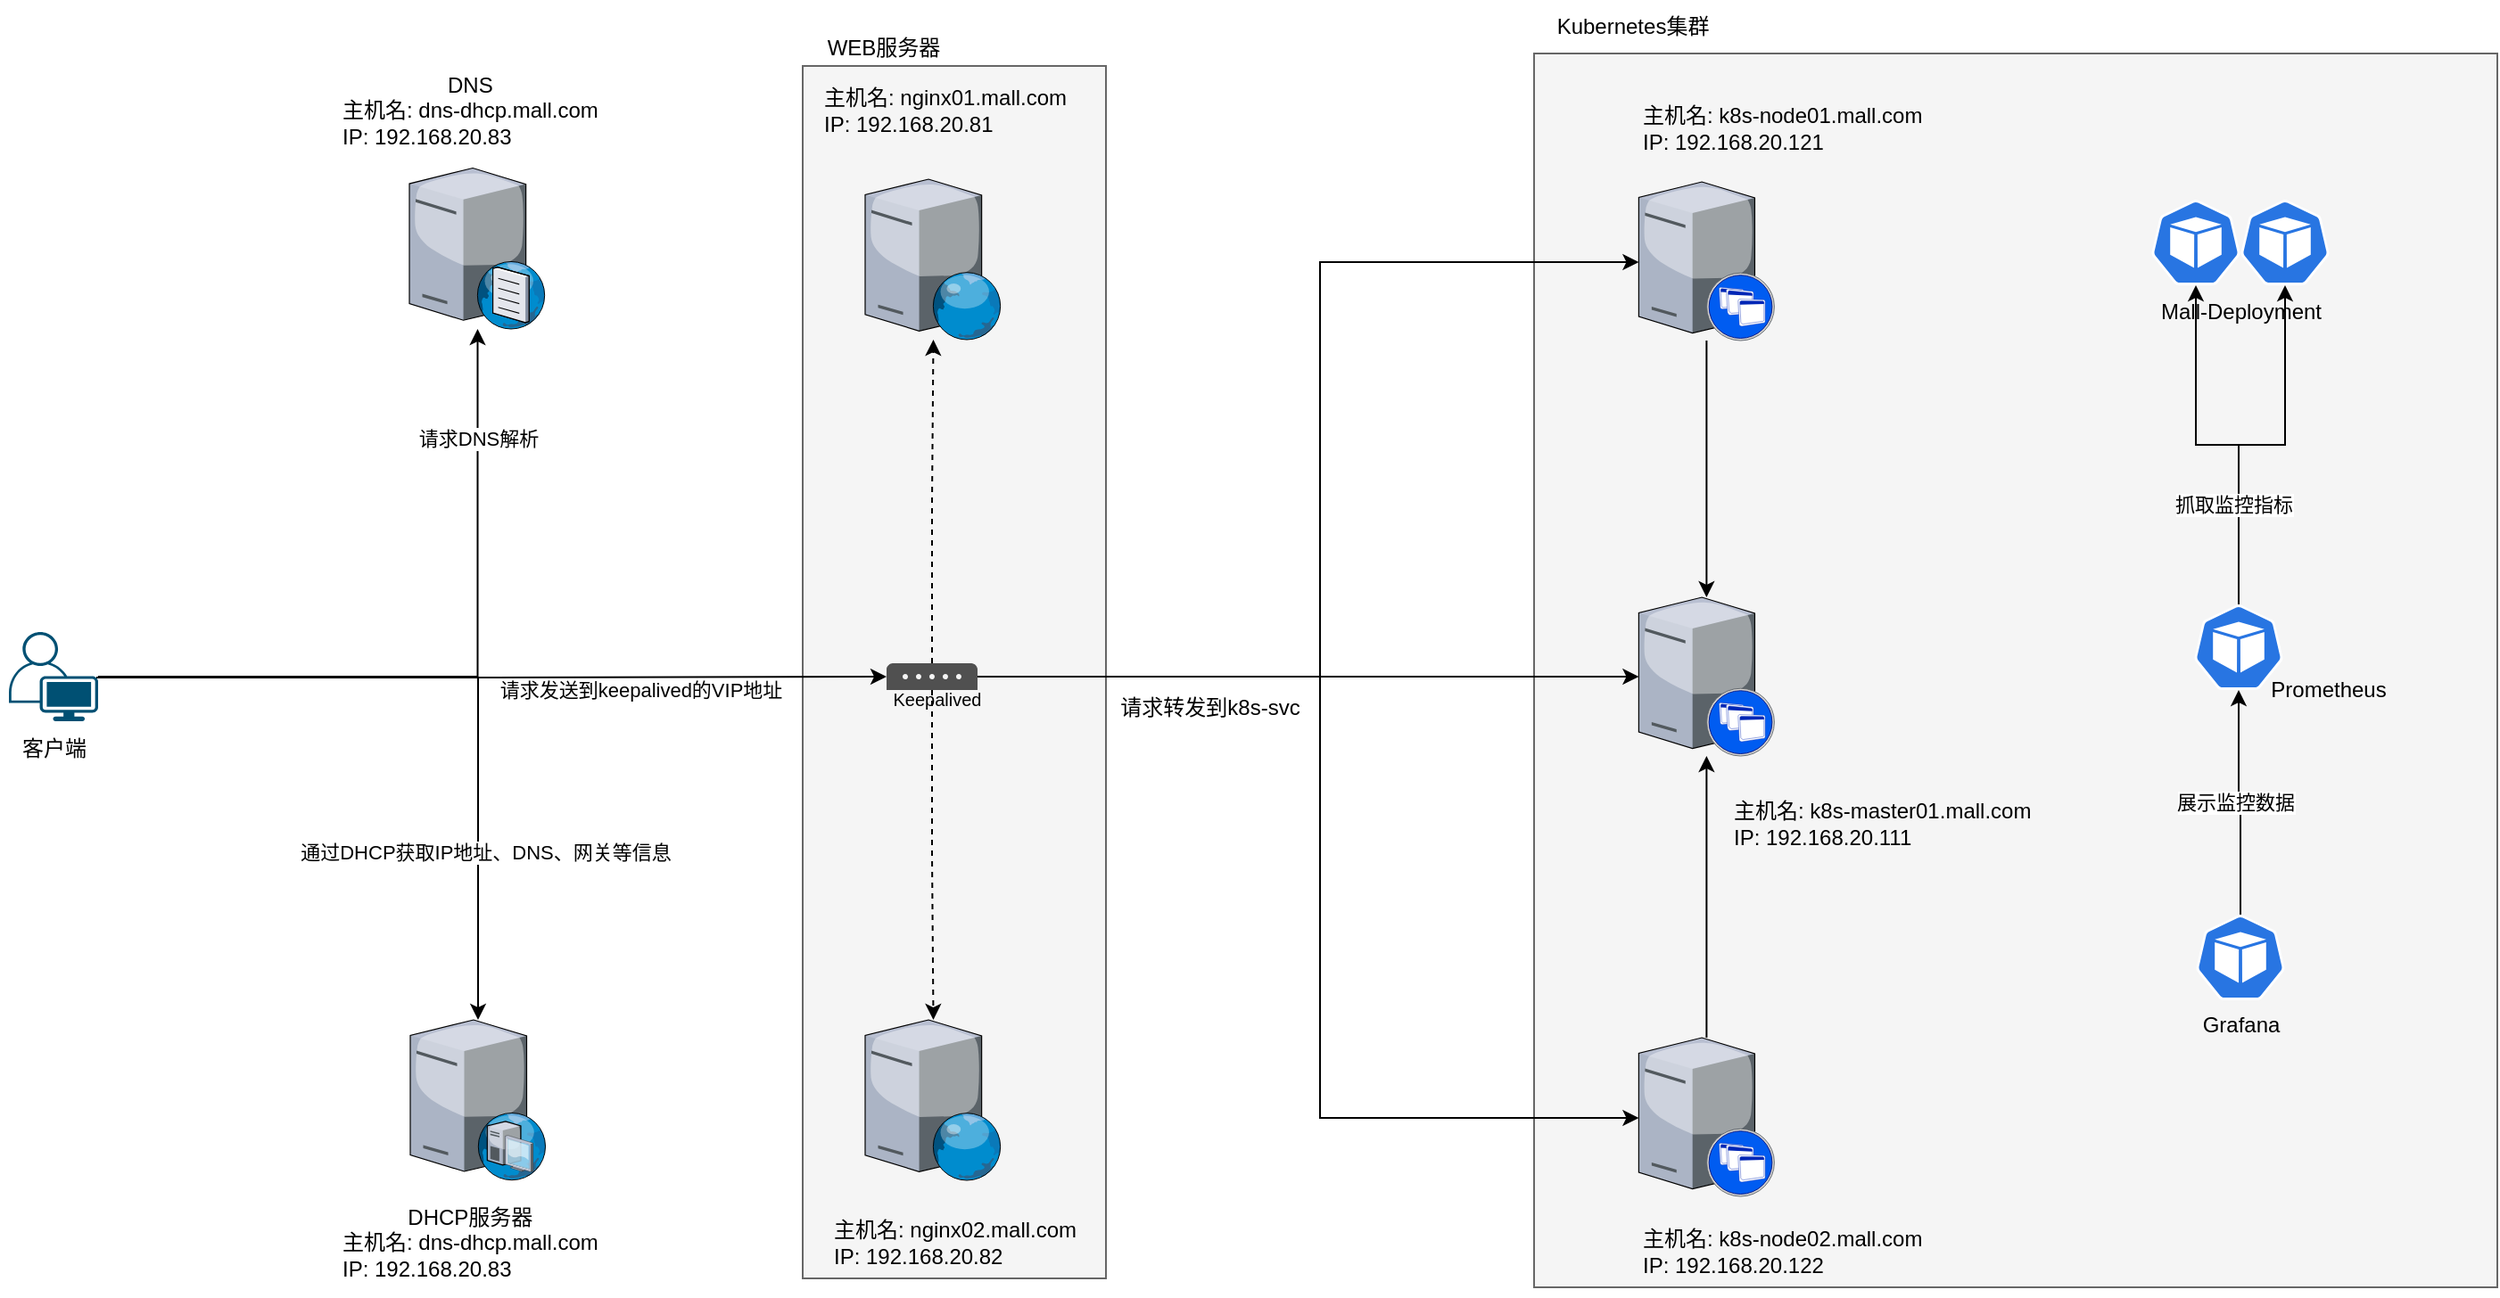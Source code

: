 <mxfile version="26.2.9">
  <diagram name="第 1 页" id="hsgv7myzvoSu3sDjRQEK">
    <mxGraphModel dx="1450" dy="983" grid="1" gridSize="10" guides="1" tooltips="1" connect="1" arrows="1" fold="1" page="1" pageScale="1" pageWidth="827" pageHeight="1169" math="0" shadow="0">
      <root>
        <mxCell id="0" />
        <mxCell id="1" parent="0" />
        <mxCell id="jp0kO5IZLnnAff3FtfDi-16" value="" style="group" parent="1" vertex="1" connectable="0">
          <mxGeometry x="40" y="522.5" width="60" height="80" as="geometry" />
        </mxCell>
        <mxCell id="jp0kO5IZLnnAff3FtfDi-14" value="" style="points=[[0.35,0,0],[0.98,0.51,0],[1,0.71,0],[0.67,1,0],[0,0.795,0],[0,0.65,0]];verticalLabelPosition=bottom;sketch=0;html=1;verticalAlign=top;aspect=fixed;align=center;pointerEvents=1;shape=mxgraph.cisco19.user;fillColor=#005073;strokeColor=none;" parent="jp0kO5IZLnnAff3FtfDi-16" vertex="1">
          <mxGeometry x="5" width="50" height="50" as="geometry" />
        </mxCell>
        <mxCell id="jp0kO5IZLnnAff3FtfDi-15" value="客户端" style="text;html=1;align=center;verticalAlign=middle;resizable=0;points=[];autosize=1;strokeColor=none;fillColor=none;" parent="jp0kO5IZLnnAff3FtfDi-16" vertex="1">
          <mxGeometry y="50" width="60" height="30" as="geometry" />
        </mxCell>
        <mxCell id="jp0kO5IZLnnAff3FtfDi-34" style="edgeStyle=orthogonalEdgeStyle;rounded=0;orthogonalLoop=1;jettySize=auto;html=1;" parent="1" source="jp0kO5IZLnnAff3FtfDi-14" target="jp0kO5IZLnnAff3FtfDi-39" edge="1">
          <mxGeometry relative="1" as="geometry">
            <mxPoint x="301.692" y="390.032" as="targetPoint" />
          </mxGeometry>
        </mxCell>
        <mxCell id="jp0kO5IZLnnAff3FtfDi-43" value="请求DNS解析" style="edgeLabel;html=1;align=center;verticalAlign=middle;resizable=0;points=[];" parent="jp0kO5IZLnnAff3FtfDi-34" vertex="1" connectable="0">
          <mxGeometry x="0.702" relative="1" as="geometry">
            <mxPoint as="offset" />
          </mxGeometry>
        </mxCell>
        <mxCell id="jp0kO5IZLnnAff3FtfDi-41" style="edgeStyle=orthogonalEdgeStyle;rounded=0;orthogonalLoop=1;jettySize=auto;html=1;exitX=0.98;exitY=0.51;exitDx=0;exitDy=0;exitPerimeter=0;" parent="1" source="jp0kO5IZLnnAff3FtfDi-14" target="jp0kO5IZLnnAff3FtfDi-38" edge="1">
          <mxGeometry relative="1" as="geometry" />
        </mxCell>
        <mxCell id="jp0kO5IZLnnAff3FtfDi-44" value="通过DHCP获取IP地址、DNS、网关等信息" style="edgeLabel;html=1;align=center;verticalAlign=middle;resizable=0;points=[];" parent="jp0kO5IZLnnAff3FtfDi-41" vertex="1" connectable="0">
          <mxGeometry x="0.534" y="4" relative="1" as="geometry">
            <mxPoint as="offset" />
          </mxGeometry>
        </mxCell>
        <mxCell id="jp0kO5IZLnnAff3FtfDi-49" value="" style="group" parent="1" vertex="1" connectable="0">
          <mxGeometry x="230" y="210" width="550" height="680" as="geometry" />
        </mxCell>
        <mxCell id="jp0kO5IZLnnAff3FtfDi-65" value="" style="group" parent="jp0kO5IZLnnAff3FtfDi-49" vertex="1" connectable="0">
          <mxGeometry x="260" y="-30" width="170" height="710" as="geometry" />
        </mxCell>
        <mxCell id="jp0kO5IZLnnAff3FtfDi-62" value="&lt;div&gt;&lt;span style=&quot;background-color: transparent; color: light-dark(rgb(0, 0, 0), rgb(255, 255, 255));&quot;&gt;WEB服务器&lt;/span&gt;&lt;/div&gt;&lt;span style=&quot;text-align: left;&quot;&gt;&lt;/span&gt;" style="text;html=1;align=center;verticalAlign=middle;resizable=0;points=[];autosize=1;strokeColor=none;fillColor=none;" parent="jp0kO5IZLnnAff3FtfDi-65" vertex="1">
          <mxGeometry width="90" height="30" as="geometry" />
        </mxCell>
        <mxCell id="jp0kO5IZLnnAff3FtfDi-59" value="" style="whiteSpace=wrap;html=1;fillColor=#f5f5f5;fontColor=#333333;strokeColor=#666666;" parent="jp0kO5IZLnnAff3FtfDi-65" vertex="1">
          <mxGeometry y="25" width="170" height="680" as="geometry" />
        </mxCell>
        <mxCell id="jp0kO5IZLnnAff3FtfDi-3" value="" style="group" parent="jp0kO5IZLnnAff3FtfDi-49" vertex="1" connectable="0">
          <mxGeometry x="295" y="58.5" width="118.25" height="123" as="geometry" />
        </mxCell>
        <object label="" nginx01="" id="jp0kO5IZLnnAff3FtfDi-1">
          <mxCell style="verticalLabelPosition=bottom;sketch=0;aspect=fixed;html=1;verticalAlign=top;strokeColor=none;align=center;outlineConnect=0;shape=mxgraph.citrix.web_server;" parent="jp0kO5IZLnnAff3FtfDi-3" vertex="1">
            <mxGeometry width="76.5" height="90" as="geometry" />
          </mxCell>
        </object>
        <mxCell id="jp0kO5IZLnnAff3FtfDi-2" value="&lt;div style=&quot;text-align: center;&quot;&gt;&lt;span style=&quot;background-color: transparent; color: light-dark(rgb(0, 0, 0), rgb(255, 255, 255)); text-align: left;&quot;&gt;主机名: nginx01.mall.com&lt;/span&gt;&lt;br&gt;&lt;/div&gt;&lt;div&gt;IP: 192.168.20.81&lt;/div&gt;" style="text;html=1;align=left;verticalAlign=middle;resizable=0;points=[];autosize=1;strokeColor=none;fillColor=none;" parent="jp0kO5IZLnnAff3FtfDi-49" vertex="1">
          <mxGeometry x="270" width="160" height="40" as="geometry" />
        </mxCell>
        <mxCell id="jp0kO5IZLnnAff3FtfDi-48" value="" style="group" parent="jp0kO5IZLnnAff3FtfDi-49" vertex="1" connectable="0">
          <mxGeometry width="170" height="142.5" as="geometry" />
        </mxCell>
        <mxCell id="jp0kO5IZLnnAff3FtfDi-39" value="" style="verticalLabelPosition=bottom;sketch=0;aspect=fixed;html=1;verticalAlign=top;strokeColor=none;align=center;outlineConnect=0;shape=mxgraph.citrix.dns_server;" parent="jp0kO5IZLnnAff3FtfDi-48" vertex="1">
          <mxGeometry x="39.5" y="50" width="76.5" height="92.5" as="geometry" />
        </mxCell>
        <mxCell id="jp0kO5IZLnnAff3FtfDi-40" value="&lt;div style=&quot;text-align: center;&quot;&gt;&lt;span style=&quot;background-color: transparent; color: light-dark(rgb(0, 0, 0), rgb(255, 255, 255));&quot;&gt;DNS&lt;/span&gt;&lt;/div&gt;主机名: dns-dhcp.mall.com&lt;div&gt;IP: 192.168.20.83&lt;br&gt;&lt;/div&gt;" style="text;html=1;align=left;verticalAlign=middle;resizable=0;points=[];autosize=1;strokeColor=none;fillColor=none;" parent="jp0kO5IZLnnAff3FtfDi-48" vertex="1">
          <mxGeometry y="-10" width="170" height="60" as="geometry" />
        </mxCell>
        <mxCell id="jp0kO5IZLnnAff3FtfDi-33" value="&lt;font style=&quot;font-size: 10px;&quot;&gt;Keepalived&lt;/font&gt;" style="text;html=1;align=center;verticalAlign=middle;resizable=0;points=[];autosize=1;strokeColor=none;fillColor=none;fontColor=default;fontFamily=Helvetica;textDirection=ltr;" parent="jp0kO5IZLnnAff3FtfDi-49" vertex="1">
          <mxGeometry x="310" y="330" width="50" height="40" as="geometry" />
        </mxCell>
        <mxCell id="jp0kO5IZLnnAff3FtfDi-77" value="请求转发到k8s-svc" style="text;html=1;align=center;verticalAlign=middle;resizable=0;points=[];autosize=1;strokeColor=none;fillColor=none;" parent="jp0kO5IZLnnAff3FtfDi-49" vertex="1">
          <mxGeometry x="428" y="340" width="120" height="30" as="geometry" />
        </mxCell>
        <mxCell id="jp0kO5IZLnnAff3FtfDi-51" value="" style="group" parent="1" vertex="1" connectable="0">
          <mxGeometry x="230" y="740" width="413.25" height="155" as="geometry" />
        </mxCell>
        <mxCell id="jp0kO5IZLnnAff3FtfDi-4" value="" style="group" parent="jp0kO5IZLnnAff3FtfDi-51" vertex="1" connectable="0">
          <mxGeometry x="295" width="118.25" height="155" as="geometry" />
        </mxCell>
        <object label="" nginx01="" id="jp0kO5IZLnnAff3FtfDi-5">
          <mxCell style="verticalLabelPosition=bottom;sketch=0;aspect=fixed;html=1;verticalAlign=top;strokeColor=none;align=center;outlineConnect=0;shape=mxgraph.citrix.web_server;" parent="jp0kO5IZLnnAff3FtfDi-4" vertex="1">
            <mxGeometry width="76.5" height="90" as="geometry" />
          </mxCell>
        </object>
        <mxCell id="jp0kO5IZLnnAff3FtfDi-6" value="&lt;div&gt;&lt;span style=&quot;text-align: left; background-color: transparent; color: light-dark(rgb(0, 0, 0), rgb(255, 255, 255));&quot;&gt;主机名: nginx02.mall.com&lt;/span&gt;&lt;br&gt;&lt;/div&gt;&lt;div style=&quot;text-align: left;&quot;&gt;IP: 192.168.20.82&lt;/div&gt;" style="text;html=1;align=center;verticalAlign=middle;resizable=0;points=[];autosize=1;strokeColor=none;fillColor=none;" parent="jp0kO5IZLnnAff3FtfDi-4" vertex="1">
          <mxGeometry x="-29.75" y="105" width="160" height="40" as="geometry" />
        </mxCell>
        <mxCell id="jp0kO5IZLnnAff3FtfDi-50" value="" style="group" parent="jp0kO5IZLnnAff3FtfDi-51" vertex="1" connectable="0">
          <mxGeometry width="170" height="155" as="geometry" />
        </mxCell>
        <mxCell id="jp0kO5IZLnnAff3FtfDi-38" value="" style="verticalLabelPosition=bottom;sketch=0;aspect=fixed;html=1;verticalAlign=top;strokeColor=none;align=center;outlineConnect=0;shape=mxgraph.citrix.dhcp_server;" parent="jp0kO5IZLnnAff3FtfDi-50" vertex="1">
          <mxGeometry x="40" width="76" height="90" as="geometry" />
        </mxCell>
        <mxCell id="jp0kO5IZLnnAff3FtfDi-42" value="&lt;div style=&quot;text-align: center;&quot;&gt;&lt;span style=&quot;background-color: transparent; color: light-dark(rgb(0, 0, 0), rgb(255, 255, 255));&quot;&gt;DHCP服务器&lt;/span&gt;&lt;/div&gt;&lt;div style=&quot;text-align: center;&quot;&gt;&lt;span style=&quot;background-color: transparent; color: light-dark(rgb(0, 0, 0), rgb(255, 255, 255));&quot;&gt;主机名: dns-dhcp.mall.com&lt;/span&gt;&lt;/div&gt;&lt;div&gt;IP: 192.168.20.83&lt;/div&gt;" style="text;html=1;align=left;verticalAlign=middle;resizable=0;points=[];autosize=1;strokeColor=none;fillColor=none;" parent="jp0kO5IZLnnAff3FtfDi-50" vertex="1">
          <mxGeometry y="95" width="170" height="60" as="geometry" />
        </mxCell>
        <mxCell id="jp0kO5IZLnnAff3FtfDi-24" value="" style="sketch=0;pointerEvents=1;shadow=0;dashed=0;html=1;strokeColor=none;fillColor=#505050;labelPosition=center;verticalLabelPosition=bottom;verticalAlign=top;outlineConnect=0;align=center;shape=mxgraph.office.communications.voip_gateway;" parent="1" vertex="1">
          <mxGeometry x="537" y="540" width="51" height="15" as="geometry" />
        </mxCell>
        <mxCell id="jp0kO5IZLnnAff3FtfDi-37" style="edgeStyle=orthogonalEdgeStyle;rounded=0;orthogonalLoop=1;jettySize=auto;html=1;exitX=0.98;exitY=0.51;exitDx=0;exitDy=0;exitPerimeter=0;" parent="1" source="jp0kO5IZLnnAff3FtfDi-14" target="jp0kO5IZLnnAff3FtfDi-24" edge="1">
          <mxGeometry relative="1" as="geometry" />
        </mxCell>
        <mxCell id="jp0kO5IZLnnAff3FtfDi-47" value="请求发送到keepalived的VIP地址" style="edgeLabel;html=1;align=center;verticalAlign=middle;resizable=0;points=[];" parent="jp0kO5IZLnnAff3FtfDi-37" vertex="1" connectable="0">
          <mxGeometry x="0.144" y="-1" relative="1" as="geometry">
            <mxPoint x="52" y="6" as="offset" />
          </mxGeometry>
        </mxCell>
        <mxCell id="jp0kO5IZLnnAff3FtfDi-27" style="edgeStyle=orthogonalEdgeStyle;rounded=0;orthogonalLoop=1;jettySize=auto;html=1;dashed=1;" parent="1" source="jp0kO5IZLnnAff3FtfDi-24" target="jp0kO5IZLnnAff3FtfDi-1" edge="1">
          <mxGeometry relative="1" as="geometry" />
        </mxCell>
        <mxCell id="jp0kO5IZLnnAff3FtfDi-29" style="edgeStyle=orthogonalEdgeStyle;rounded=0;orthogonalLoop=1;jettySize=auto;html=1;strokeColor=default;dashed=1;" parent="1" source="jp0kO5IZLnnAff3FtfDi-24" target="jp0kO5IZLnnAff3FtfDi-5" edge="1">
          <mxGeometry relative="1" as="geometry">
            <mxPoint x="563.3" y="555" as="targetPoint" />
          </mxGeometry>
        </mxCell>
        <mxCell id="jp0kO5IZLnnAff3FtfDi-76" value="" style="group" parent="1" vertex="1" connectable="0">
          <mxGeometry x="900" y="168" width="540" height="722" as="geometry" />
        </mxCell>
        <mxCell id="jp0kO5IZLnnAff3FtfDi-57" value="" style="whiteSpace=wrap;html=1;fillColor=#f5f5f5;fontColor=#333333;strokeColor=#666666;" parent="jp0kO5IZLnnAff3FtfDi-76" vertex="1">
          <mxGeometry y="30" width="540" height="692" as="geometry" />
        </mxCell>
        <mxCell id="jp0kO5IZLnnAff3FtfDi-68" style="edgeStyle=orthogonalEdgeStyle;rounded=0;orthogonalLoop=1;jettySize=auto;html=1;" parent="jp0kO5IZLnnAff3FtfDi-76" source="jp0kO5IZLnnAff3FtfDi-52" target="jp0kO5IZLnnAff3FtfDi-53" edge="1">
          <mxGeometry relative="1" as="geometry" />
        </mxCell>
        <mxCell id="jp0kO5IZLnnAff3FtfDi-52" value="" style="verticalLabelPosition=bottom;sketch=0;aspect=fixed;html=1;verticalAlign=top;strokeColor=none;align=center;outlineConnect=0;shape=mxgraph.citrix.xenapp_server;" parent="jp0kO5IZLnnAff3FtfDi-76" vertex="1">
          <mxGeometry x="58.696" y="102" width="76" height="89" as="geometry" />
        </mxCell>
        <mxCell id="jp0kO5IZLnnAff3FtfDi-53" value="" style="verticalLabelPosition=bottom;sketch=0;aspect=fixed;html=1;verticalAlign=top;strokeColor=none;align=center;outlineConnect=0;shape=mxgraph.citrix.xenapp_server;" parent="jp0kO5IZLnnAff3FtfDi-76" vertex="1">
          <mxGeometry x="58.696" y="335" width="76" height="89" as="geometry" />
        </mxCell>
        <mxCell id="jp0kO5IZLnnAff3FtfDi-69" style="edgeStyle=orthogonalEdgeStyle;rounded=0;orthogonalLoop=1;jettySize=auto;html=1;" parent="jp0kO5IZLnnAff3FtfDi-76" source="jp0kO5IZLnnAff3FtfDi-54" target="jp0kO5IZLnnAff3FtfDi-53" edge="1">
          <mxGeometry relative="1" as="geometry" />
        </mxCell>
        <mxCell id="jp0kO5IZLnnAff3FtfDi-54" value="" style="verticalLabelPosition=bottom;sketch=0;aspect=fixed;html=1;verticalAlign=top;strokeColor=none;align=center;outlineConnect=0;shape=mxgraph.citrix.xenapp_server;" parent="jp0kO5IZLnnAff3FtfDi-76" vertex="1">
          <mxGeometry x="58.696" y="582" width="76" height="89" as="geometry" />
        </mxCell>
        <mxCell id="jp0kO5IZLnnAff3FtfDi-55" value="&lt;div style=&quot;text-align: center;&quot;&gt;&lt;span style=&quot;background-color: transparent; color: light-dark(rgb(0, 0, 0), rgb(255, 255, 255)); text-align: left;&quot;&gt;主机名: k8s-node01.mall.com&lt;/span&gt;&lt;br&gt;&lt;/div&gt;&lt;div&gt;IP: 192.168.20.121&lt;/div&gt;" style="text;html=1;align=left;verticalAlign=middle;resizable=0;points=[];autosize=1;strokeColor=none;fillColor=none;" parent="jp0kO5IZLnnAff3FtfDi-76" vertex="1">
          <mxGeometry x="58.696" y="52" width="180" height="40" as="geometry" />
        </mxCell>
        <mxCell id="jp0kO5IZLnnAff3FtfDi-56" value="&lt;div style=&quot;text-align: center;&quot;&gt;&lt;span style=&quot;background-color: transparent; color: light-dark(rgb(0, 0, 0), rgb(255, 255, 255)); text-align: left;&quot;&gt;主机名: k8s-master01.mall.com&lt;/span&gt;&lt;br&gt;&lt;/div&gt;&lt;div&gt;IP: 192.168.20.111&lt;/div&gt;" style="text;html=1;align=left;verticalAlign=middle;resizable=0;points=[];autosize=1;strokeColor=none;fillColor=none;" parent="jp0kO5IZLnnAff3FtfDi-76" vertex="1">
          <mxGeometry x="109.998" y="442" width="190" height="40" as="geometry" />
        </mxCell>
        <mxCell id="jp0kO5IZLnnAff3FtfDi-58" value="Kubernetes集群" style="text;html=1;align=center;verticalAlign=middle;resizable=0;points=[];autosize=1;strokeColor=none;fillColor=none;" parent="jp0kO5IZLnnAff3FtfDi-76" vertex="1">
          <mxGeometry width="110" height="30" as="geometry" />
        </mxCell>
        <mxCell id="jp0kO5IZLnnAff3FtfDi-67" value="&lt;div style=&quot;text-align: center;&quot;&gt;&lt;span style=&quot;background-color: transparent; color: light-dark(rgb(0, 0, 0), rgb(255, 255, 255)); text-align: left;&quot;&gt;主机名: k8s-node02.mall.com&lt;/span&gt;&lt;br&gt;&lt;/div&gt;&lt;div&gt;IP: 192.168.20.122&lt;/div&gt;" style="text;html=1;align=left;verticalAlign=middle;resizable=0;points=[];autosize=1;strokeColor=none;fillColor=none;" parent="jp0kO5IZLnnAff3FtfDi-76" vertex="1">
          <mxGeometry x="58.696" y="682" width="180" height="40" as="geometry" />
        </mxCell>
        <mxCell id="1cv5DayEHRq4SzB9kq6g-19" value="" style="group" parent="jp0kO5IZLnnAff3FtfDi-76" vertex="1" connectable="0">
          <mxGeometry x="341" y="112" width="110" height="78" as="geometry" />
        </mxCell>
        <mxCell id="1cv5DayEHRq4SzB9kq6g-17" value="" style="group" parent="1cv5DayEHRq4SzB9kq6g-19" vertex="1" connectable="0">
          <mxGeometry x="5" width="100" height="48" as="geometry" />
        </mxCell>
        <mxCell id="1cv5DayEHRq4SzB9kq6g-1" value="" style="aspect=fixed;sketch=0;html=1;dashed=0;whitespace=wrap;verticalLabelPosition=bottom;verticalAlign=top;fillColor=#2875E2;strokeColor=#ffffff;points=[[0.005,0.63,0],[0.1,0.2,0],[0.9,0.2,0],[0.5,0,0],[0.995,0.63,0],[0.72,0.99,0],[0.5,1,0],[0.28,0.99,0]];shape=mxgraph.kubernetes.icon2;prIcon=pod" parent="1cv5DayEHRq4SzB9kq6g-17" vertex="1">
          <mxGeometry width="50" height="48" as="geometry" />
        </mxCell>
        <mxCell id="1cv5DayEHRq4SzB9kq6g-2" value="" style="aspect=fixed;sketch=0;html=1;dashed=0;whitespace=wrap;verticalLabelPosition=bottom;verticalAlign=top;fillColor=#2875E2;strokeColor=#ffffff;points=[[0.005,0.63,0],[0.1,0.2,0],[0.9,0.2,0],[0.5,0,0],[0.995,0.63,0],[0.72,0.99,0],[0.5,1,0],[0.28,0.99,0]];shape=mxgraph.kubernetes.icon2;prIcon=pod" parent="1cv5DayEHRq4SzB9kq6g-17" vertex="1">
          <mxGeometry x="50" width="50" height="48" as="geometry" />
        </mxCell>
        <mxCell id="1cv5DayEHRq4SzB9kq6g-18" value="Mall-Deployment" style="text;html=1;align=center;verticalAlign=middle;resizable=0;points=[];autosize=1;strokeColor=none;fillColor=none;" parent="1cv5DayEHRq4SzB9kq6g-19" vertex="1">
          <mxGeometry y="48" width="110" height="30" as="geometry" />
        </mxCell>
        <mxCell id="Zzz4y3QXrmfWHirczxOL-6" value="" style="group" vertex="1" connectable="0" parent="jp0kO5IZLnnAff3FtfDi-76">
          <mxGeometry x="341" y="512" width="110" height="78" as="geometry" />
        </mxCell>
        <mxCell id="Zzz4y3QXrmfWHirczxOL-7" value="" style="group" vertex="1" connectable="0" parent="Zzz4y3QXrmfWHirczxOL-6">
          <mxGeometry x="5" width="100" height="48" as="geometry" />
        </mxCell>
        <mxCell id="Zzz4y3QXrmfWHirczxOL-9" value="" style="aspect=fixed;sketch=0;html=1;dashed=0;whitespace=wrap;verticalLabelPosition=bottom;verticalAlign=top;fillColor=#2875E2;strokeColor=#ffffff;points=[[0.005,0.63,0],[0.1,0.2,0],[0.9,0.2,0],[0.5,0,0],[0.995,0.63,0],[0.72,0.99,0],[0.5,1,0],[0.28,0.99,0]];shape=mxgraph.kubernetes.icon2;prIcon=pod" vertex="1" parent="Zzz4y3QXrmfWHirczxOL-7">
          <mxGeometry x="25" y="1" width="50" height="48" as="geometry" />
        </mxCell>
        <mxCell id="Zzz4y3QXrmfWHirczxOL-10" value="Grafana" style="text;html=1;align=center;verticalAlign=middle;resizable=0;points=[];autosize=1;strokeColor=none;fillColor=none;" vertex="1" parent="Zzz4y3QXrmfWHirczxOL-6">
          <mxGeometry x="20" y="48" width="70" height="30" as="geometry" />
        </mxCell>
        <mxCell id="Zzz4y3QXrmfWHirczxOL-1" value="" style="group" vertex="1" connectable="0" parent="jp0kO5IZLnnAff3FtfDi-76">
          <mxGeometry x="344" y="339" width="110" height="78" as="geometry" />
        </mxCell>
        <mxCell id="Zzz4y3QXrmfWHirczxOL-2" value="" style="group" vertex="1" connectable="0" parent="Zzz4y3QXrmfWHirczxOL-1">
          <mxGeometry x="5" width="100" height="48" as="geometry" />
        </mxCell>
        <mxCell id="Zzz4y3QXrmfWHirczxOL-4" value="" style="aspect=fixed;sketch=0;html=1;dashed=0;whitespace=wrap;verticalLabelPosition=bottom;verticalAlign=top;fillColor=#2875E2;strokeColor=#ffffff;points=[[0.005,0.63,0],[0.1,0.2,0],[0.9,0.2,0],[0.5,0,0],[0.995,0.63,0],[0.72,0.99,0],[0.5,1,0],[0.28,0.99,0]];shape=mxgraph.kubernetes.icon2;prIcon=pod" vertex="1" parent="Zzz4y3QXrmfWHirczxOL-2">
          <mxGeometry x="21" width="50" height="48" as="geometry" />
        </mxCell>
        <mxCell id="Zzz4y3QXrmfWHirczxOL-11" style="edgeStyle=orthogonalEdgeStyle;rounded=0;orthogonalLoop=1;jettySize=auto;html=1;entryX=0.5;entryY=1;entryDx=0;entryDy=0;entryPerimeter=0;" edge="1" parent="jp0kO5IZLnnAff3FtfDi-76" source="Zzz4y3QXrmfWHirczxOL-4" target="1cv5DayEHRq4SzB9kq6g-1">
          <mxGeometry relative="1" as="geometry" />
        </mxCell>
        <mxCell id="Zzz4y3QXrmfWHirczxOL-12" value="" style="edgeStyle=orthogonalEdgeStyle;rounded=0;orthogonalLoop=1;jettySize=auto;html=1;entryX=0.5;entryY=1;entryDx=0;entryDy=0;entryPerimeter=0;" edge="1" parent="jp0kO5IZLnnAff3FtfDi-76" source="Zzz4y3QXrmfWHirczxOL-9" target="Zzz4y3QXrmfWHirczxOL-4">
          <mxGeometry relative="1" as="geometry" />
        </mxCell>
        <mxCell id="Zzz4y3QXrmfWHirczxOL-15" value="展示监控数据" style="edgeLabel;html=1;align=center;verticalAlign=middle;resizable=0;points=[];" vertex="1" connectable="0" parent="Zzz4y3QXrmfWHirczxOL-12">
          <mxGeometry x="0.016" y="2" relative="1" as="geometry">
            <mxPoint as="offset" />
          </mxGeometry>
        </mxCell>
        <mxCell id="Zzz4y3QXrmfWHirczxOL-13" style="edgeStyle=orthogonalEdgeStyle;rounded=0;orthogonalLoop=1;jettySize=auto;html=1;exitX=0.5;exitY=0;exitDx=0;exitDy=0;exitPerimeter=0;entryX=0.5;entryY=1;entryDx=0;entryDy=0;entryPerimeter=0;" edge="1" parent="jp0kO5IZLnnAff3FtfDi-76" source="Zzz4y3QXrmfWHirczxOL-4" target="1cv5DayEHRq4SzB9kq6g-2">
          <mxGeometry relative="1" as="geometry" />
        </mxCell>
        <mxCell id="Zzz4y3QXrmfWHirczxOL-14" value="抓取监控指标" style="edgeLabel;html=1;align=center;verticalAlign=middle;resizable=0;points=[];" vertex="1" connectable="0" parent="Zzz4y3QXrmfWHirczxOL-13">
          <mxGeometry x="-0.447" y="3" relative="1" as="geometry">
            <mxPoint as="offset" />
          </mxGeometry>
        </mxCell>
        <mxCell id="Zzz4y3QXrmfWHirczxOL-5" value="Prometheus" style="text;html=1;align=center;verticalAlign=middle;resizable=0;points=[];autosize=1;strokeColor=none;fillColor=none;" vertex="1" parent="jp0kO5IZLnnAff3FtfDi-76">
          <mxGeometry x="400" y="372" width="90" height="30" as="geometry" />
        </mxCell>
        <mxCell id="jp0kO5IZLnnAff3FtfDi-73" style="edgeStyle=orthogonalEdgeStyle;rounded=0;orthogonalLoop=1;jettySize=auto;html=1;" parent="1" source="jp0kO5IZLnnAff3FtfDi-24" target="jp0kO5IZLnnAff3FtfDi-52" edge="1">
          <mxGeometry relative="1" as="geometry">
            <Array as="points">
              <mxPoint x="780" y="548" />
              <mxPoint x="780" y="315" />
            </Array>
          </mxGeometry>
        </mxCell>
        <mxCell id="jp0kO5IZLnnAff3FtfDi-75" style="edgeStyle=orthogonalEdgeStyle;rounded=0;orthogonalLoop=1;jettySize=auto;html=1;" parent="1" source="jp0kO5IZLnnAff3FtfDi-24" target="jp0kO5IZLnnAff3FtfDi-54" edge="1">
          <mxGeometry relative="1" as="geometry">
            <Array as="points">
              <mxPoint x="780" y="548" />
              <mxPoint x="780" y="795" />
            </Array>
          </mxGeometry>
        </mxCell>
        <mxCell id="jp0kO5IZLnnAff3FtfDi-74" style="edgeStyle=orthogonalEdgeStyle;rounded=0;orthogonalLoop=1;jettySize=auto;html=1;" parent="1" source="jp0kO5IZLnnAff3FtfDi-24" target="jp0kO5IZLnnAff3FtfDi-53" edge="1">
          <mxGeometry relative="1" as="geometry" />
        </mxCell>
      </root>
    </mxGraphModel>
  </diagram>
</mxfile>
